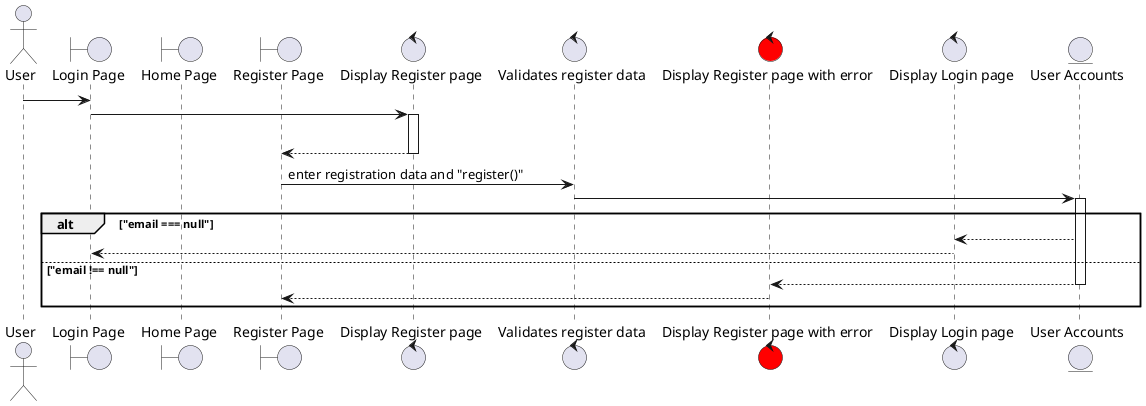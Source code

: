 @startuml "Register"
actor User
boundary "Login Page" as login
boundary "Home Page" as home
boundary "Register Page" as register

control "Display Register page" as c1
control "Validates register data" as c2
control "Display Register page with error" as c3 #red
control "Display Login page" as c4

entity "User Accounts" as user

User -> login

login -> c1
activate c1
|||
c1 --> register
deactivate c1

register -> c2 : enter registration data and "register()"

c2 -> user
activate user

alt "email === null"
user --> c4
c4 --> login
else "email !== null"
user --> c3
deactivate user
c3 --> register
end

@enduml
